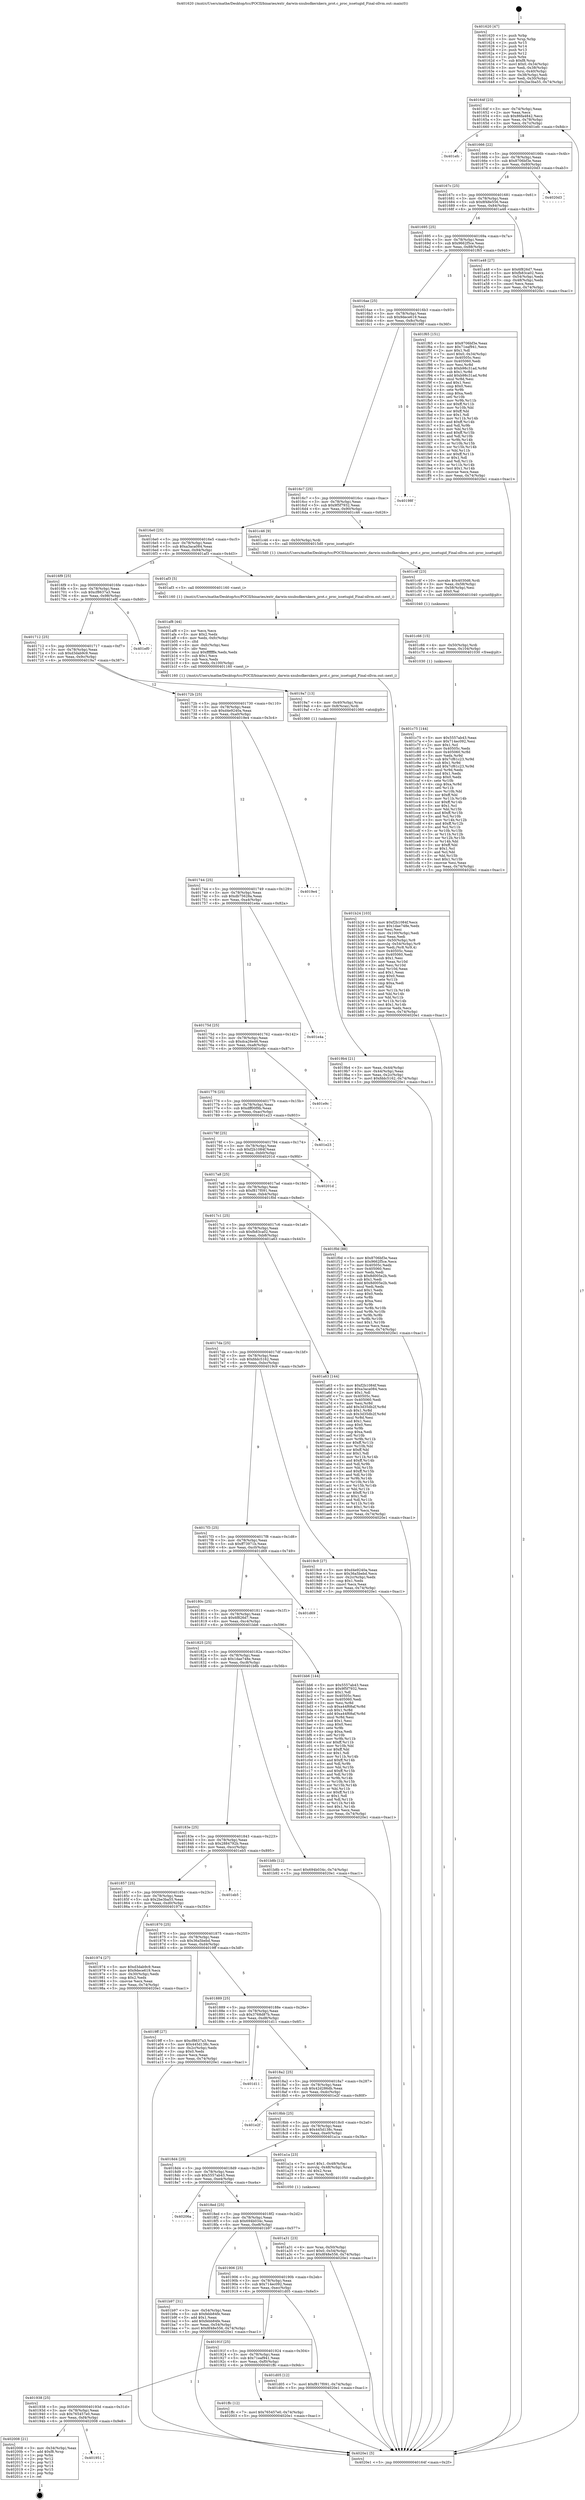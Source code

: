 digraph "0x401620" {
  label = "0x401620 (/mnt/c/Users/mathe/Desktop/tcc/POCII/binaries/extr_darwin-xnubsdkernkern_prot.c_proc_issetugid_Final-ollvm.out::main(0))"
  labelloc = "t"
  node[shape=record]

  Entry [label="",width=0.3,height=0.3,shape=circle,fillcolor=black,style=filled]
  "0x40164f" [label="{
     0x40164f [23]\l
     | [instrs]\l
     &nbsp;&nbsp;0x40164f \<+3\>: mov -0x74(%rbp),%eax\l
     &nbsp;&nbsp;0x401652 \<+2\>: mov %eax,%ecx\l
     &nbsp;&nbsp;0x401654 \<+6\>: sub $0x86fa4842,%ecx\l
     &nbsp;&nbsp;0x40165a \<+3\>: mov %eax,-0x78(%rbp)\l
     &nbsp;&nbsp;0x40165d \<+3\>: mov %ecx,-0x7c(%rbp)\l
     &nbsp;&nbsp;0x401660 \<+6\>: je 0000000000401efc \<main+0x8dc\>\l
  }"]
  "0x401efc" [label="{
     0x401efc\l
  }", style=dashed]
  "0x401666" [label="{
     0x401666 [22]\l
     | [instrs]\l
     &nbsp;&nbsp;0x401666 \<+5\>: jmp 000000000040166b \<main+0x4b\>\l
     &nbsp;&nbsp;0x40166b \<+3\>: mov -0x78(%rbp),%eax\l
     &nbsp;&nbsp;0x40166e \<+5\>: sub $0x8706bf3e,%eax\l
     &nbsp;&nbsp;0x401673 \<+3\>: mov %eax,-0x80(%rbp)\l
     &nbsp;&nbsp;0x401676 \<+6\>: je 00000000004020d3 \<main+0xab3\>\l
  }"]
  Exit [label="",width=0.3,height=0.3,shape=circle,fillcolor=black,style=filled,peripheries=2]
  "0x4020d3" [label="{
     0x4020d3\l
  }", style=dashed]
  "0x40167c" [label="{
     0x40167c [25]\l
     | [instrs]\l
     &nbsp;&nbsp;0x40167c \<+5\>: jmp 0000000000401681 \<main+0x61\>\l
     &nbsp;&nbsp;0x401681 \<+3\>: mov -0x78(%rbp),%eax\l
     &nbsp;&nbsp;0x401684 \<+5\>: sub $0x8f48e556,%eax\l
     &nbsp;&nbsp;0x401689 \<+6\>: mov %eax,-0x84(%rbp)\l
     &nbsp;&nbsp;0x40168f \<+6\>: je 0000000000401a48 \<main+0x428\>\l
  }"]
  "0x401951" [label="{
     0x401951\l
  }", style=dashed]
  "0x401a48" [label="{
     0x401a48 [27]\l
     | [instrs]\l
     &nbsp;&nbsp;0x401a48 \<+5\>: mov $0x6f826d7,%eax\l
     &nbsp;&nbsp;0x401a4d \<+5\>: mov $0xfb83ca02,%ecx\l
     &nbsp;&nbsp;0x401a52 \<+3\>: mov -0x54(%rbp),%edx\l
     &nbsp;&nbsp;0x401a55 \<+3\>: cmp -0x48(%rbp),%edx\l
     &nbsp;&nbsp;0x401a58 \<+3\>: cmovl %ecx,%eax\l
     &nbsp;&nbsp;0x401a5b \<+3\>: mov %eax,-0x74(%rbp)\l
     &nbsp;&nbsp;0x401a5e \<+5\>: jmp 00000000004020e1 \<main+0xac1\>\l
  }"]
  "0x401695" [label="{
     0x401695 [25]\l
     | [instrs]\l
     &nbsp;&nbsp;0x401695 \<+5\>: jmp 000000000040169a \<main+0x7a\>\l
     &nbsp;&nbsp;0x40169a \<+3\>: mov -0x78(%rbp),%eax\l
     &nbsp;&nbsp;0x40169d \<+5\>: sub $0x9662f5ce,%eax\l
     &nbsp;&nbsp;0x4016a2 \<+6\>: mov %eax,-0x88(%rbp)\l
     &nbsp;&nbsp;0x4016a8 \<+6\>: je 0000000000401f65 \<main+0x945\>\l
  }"]
  "0x402008" [label="{
     0x402008 [21]\l
     | [instrs]\l
     &nbsp;&nbsp;0x402008 \<+3\>: mov -0x34(%rbp),%eax\l
     &nbsp;&nbsp;0x40200b \<+7\>: add $0xf8,%rsp\l
     &nbsp;&nbsp;0x402012 \<+1\>: pop %rbx\l
     &nbsp;&nbsp;0x402013 \<+2\>: pop %r12\l
     &nbsp;&nbsp;0x402015 \<+2\>: pop %r13\l
     &nbsp;&nbsp;0x402017 \<+2\>: pop %r14\l
     &nbsp;&nbsp;0x402019 \<+2\>: pop %r15\l
     &nbsp;&nbsp;0x40201b \<+1\>: pop %rbp\l
     &nbsp;&nbsp;0x40201c \<+1\>: ret\l
  }"]
  "0x401f65" [label="{
     0x401f65 [151]\l
     | [instrs]\l
     &nbsp;&nbsp;0x401f65 \<+5\>: mov $0x8706bf3e,%eax\l
     &nbsp;&nbsp;0x401f6a \<+5\>: mov $0x71eaf941,%ecx\l
     &nbsp;&nbsp;0x401f6f \<+2\>: mov $0x1,%dl\l
     &nbsp;&nbsp;0x401f71 \<+7\>: movl $0x0,-0x34(%rbp)\l
     &nbsp;&nbsp;0x401f78 \<+7\>: mov 0x40505c,%esi\l
     &nbsp;&nbsp;0x401f7f \<+7\>: mov 0x405060,%edi\l
     &nbsp;&nbsp;0x401f86 \<+3\>: mov %esi,%r8d\l
     &nbsp;&nbsp;0x401f89 \<+7\>: sub $0xb98c31ad,%r8d\l
     &nbsp;&nbsp;0x401f90 \<+4\>: sub $0x1,%r8d\l
     &nbsp;&nbsp;0x401f94 \<+7\>: add $0xb98c31ad,%r8d\l
     &nbsp;&nbsp;0x401f9b \<+4\>: imul %r8d,%esi\l
     &nbsp;&nbsp;0x401f9f \<+3\>: and $0x1,%esi\l
     &nbsp;&nbsp;0x401fa2 \<+3\>: cmp $0x0,%esi\l
     &nbsp;&nbsp;0x401fa5 \<+4\>: sete %r9b\l
     &nbsp;&nbsp;0x401fa9 \<+3\>: cmp $0xa,%edi\l
     &nbsp;&nbsp;0x401fac \<+4\>: setl %r10b\l
     &nbsp;&nbsp;0x401fb0 \<+3\>: mov %r9b,%r11b\l
     &nbsp;&nbsp;0x401fb3 \<+4\>: xor $0xff,%r11b\l
     &nbsp;&nbsp;0x401fb7 \<+3\>: mov %r10b,%bl\l
     &nbsp;&nbsp;0x401fba \<+3\>: xor $0xff,%bl\l
     &nbsp;&nbsp;0x401fbd \<+3\>: xor $0x1,%dl\l
     &nbsp;&nbsp;0x401fc0 \<+3\>: mov %r11b,%r14b\l
     &nbsp;&nbsp;0x401fc3 \<+4\>: and $0xff,%r14b\l
     &nbsp;&nbsp;0x401fc7 \<+3\>: and %dl,%r9b\l
     &nbsp;&nbsp;0x401fca \<+3\>: mov %bl,%r15b\l
     &nbsp;&nbsp;0x401fcd \<+4\>: and $0xff,%r15b\l
     &nbsp;&nbsp;0x401fd1 \<+3\>: and %dl,%r10b\l
     &nbsp;&nbsp;0x401fd4 \<+3\>: or %r9b,%r14b\l
     &nbsp;&nbsp;0x401fd7 \<+3\>: or %r10b,%r15b\l
     &nbsp;&nbsp;0x401fda \<+3\>: xor %r15b,%r14b\l
     &nbsp;&nbsp;0x401fdd \<+3\>: or %bl,%r11b\l
     &nbsp;&nbsp;0x401fe0 \<+4\>: xor $0xff,%r11b\l
     &nbsp;&nbsp;0x401fe4 \<+3\>: or $0x1,%dl\l
     &nbsp;&nbsp;0x401fe7 \<+3\>: and %dl,%r11b\l
     &nbsp;&nbsp;0x401fea \<+3\>: or %r11b,%r14b\l
     &nbsp;&nbsp;0x401fed \<+4\>: test $0x1,%r14b\l
     &nbsp;&nbsp;0x401ff1 \<+3\>: cmovne %ecx,%eax\l
     &nbsp;&nbsp;0x401ff4 \<+3\>: mov %eax,-0x74(%rbp)\l
     &nbsp;&nbsp;0x401ff7 \<+5\>: jmp 00000000004020e1 \<main+0xac1\>\l
  }"]
  "0x4016ae" [label="{
     0x4016ae [25]\l
     | [instrs]\l
     &nbsp;&nbsp;0x4016ae \<+5\>: jmp 00000000004016b3 \<main+0x93\>\l
     &nbsp;&nbsp;0x4016b3 \<+3\>: mov -0x78(%rbp),%eax\l
     &nbsp;&nbsp;0x4016b6 \<+5\>: sub $0x9dece619,%eax\l
     &nbsp;&nbsp;0x4016bb \<+6\>: mov %eax,-0x8c(%rbp)\l
     &nbsp;&nbsp;0x4016c1 \<+6\>: je 000000000040198f \<main+0x36f\>\l
  }"]
  "0x401938" [label="{
     0x401938 [25]\l
     | [instrs]\l
     &nbsp;&nbsp;0x401938 \<+5\>: jmp 000000000040193d \<main+0x31d\>\l
     &nbsp;&nbsp;0x40193d \<+3\>: mov -0x78(%rbp),%eax\l
     &nbsp;&nbsp;0x401940 \<+5\>: sub $0x765457e0,%eax\l
     &nbsp;&nbsp;0x401945 \<+6\>: mov %eax,-0xf4(%rbp)\l
     &nbsp;&nbsp;0x40194b \<+6\>: je 0000000000402008 \<main+0x9e8\>\l
  }"]
  "0x40198f" [label="{
     0x40198f\l
  }", style=dashed]
  "0x4016c7" [label="{
     0x4016c7 [25]\l
     | [instrs]\l
     &nbsp;&nbsp;0x4016c7 \<+5\>: jmp 00000000004016cc \<main+0xac\>\l
     &nbsp;&nbsp;0x4016cc \<+3\>: mov -0x78(%rbp),%eax\l
     &nbsp;&nbsp;0x4016cf \<+5\>: sub $0x9f5f7932,%eax\l
     &nbsp;&nbsp;0x4016d4 \<+6\>: mov %eax,-0x90(%rbp)\l
     &nbsp;&nbsp;0x4016da \<+6\>: je 0000000000401c46 \<main+0x626\>\l
  }"]
  "0x401ffc" [label="{
     0x401ffc [12]\l
     | [instrs]\l
     &nbsp;&nbsp;0x401ffc \<+7\>: movl $0x765457e0,-0x74(%rbp)\l
     &nbsp;&nbsp;0x402003 \<+5\>: jmp 00000000004020e1 \<main+0xac1\>\l
  }"]
  "0x401c46" [label="{
     0x401c46 [9]\l
     | [instrs]\l
     &nbsp;&nbsp;0x401c46 \<+4\>: mov -0x50(%rbp),%rdi\l
     &nbsp;&nbsp;0x401c4a \<+5\>: call 00000000004015d0 \<proc_issetugid\>\l
     | [calls]\l
     &nbsp;&nbsp;0x4015d0 \{1\} (/mnt/c/Users/mathe/Desktop/tcc/POCII/binaries/extr_darwin-xnubsdkernkern_prot.c_proc_issetugid_Final-ollvm.out::proc_issetugid)\l
  }"]
  "0x4016e0" [label="{
     0x4016e0 [25]\l
     | [instrs]\l
     &nbsp;&nbsp;0x4016e0 \<+5\>: jmp 00000000004016e5 \<main+0xc5\>\l
     &nbsp;&nbsp;0x4016e5 \<+3\>: mov -0x78(%rbp),%eax\l
     &nbsp;&nbsp;0x4016e8 \<+5\>: sub $0xa3aca084,%eax\l
     &nbsp;&nbsp;0x4016ed \<+6\>: mov %eax,-0x94(%rbp)\l
     &nbsp;&nbsp;0x4016f3 \<+6\>: je 0000000000401af3 \<main+0x4d3\>\l
  }"]
  "0x40191f" [label="{
     0x40191f [25]\l
     | [instrs]\l
     &nbsp;&nbsp;0x40191f \<+5\>: jmp 0000000000401924 \<main+0x304\>\l
     &nbsp;&nbsp;0x401924 \<+3\>: mov -0x78(%rbp),%eax\l
     &nbsp;&nbsp;0x401927 \<+5\>: sub $0x71eaf941,%eax\l
     &nbsp;&nbsp;0x40192c \<+6\>: mov %eax,-0xf0(%rbp)\l
     &nbsp;&nbsp;0x401932 \<+6\>: je 0000000000401ffc \<main+0x9dc\>\l
  }"]
  "0x401af3" [label="{
     0x401af3 [5]\l
     | [instrs]\l
     &nbsp;&nbsp;0x401af3 \<+5\>: call 0000000000401160 \<next_i\>\l
     | [calls]\l
     &nbsp;&nbsp;0x401160 \{1\} (/mnt/c/Users/mathe/Desktop/tcc/POCII/binaries/extr_darwin-xnubsdkernkern_prot.c_proc_issetugid_Final-ollvm.out::next_i)\l
  }"]
  "0x4016f9" [label="{
     0x4016f9 [25]\l
     | [instrs]\l
     &nbsp;&nbsp;0x4016f9 \<+5\>: jmp 00000000004016fe \<main+0xde\>\l
     &nbsp;&nbsp;0x4016fe \<+3\>: mov -0x78(%rbp),%eax\l
     &nbsp;&nbsp;0x401701 \<+5\>: sub $0xcf8637a3,%eax\l
     &nbsp;&nbsp;0x401706 \<+6\>: mov %eax,-0x98(%rbp)\l
     &nbsp;&nbsp;0x40170c \<+6\>: je 0000000000401ef0 \<main+0x8d0\>\l
  }"]
  "0x401d05" [label="{
     0x401d05 [12]\l
     | [instrs]\l
     &nbsp;&nbsp;0x401d05 \<+7\>: movl $0xf817f091,-0x74(%rbp)\l
     &nbsp;&nbsp;0x401d0c \<+5\>: jmp 00000000004020e1 \<main+0xac1\>\l
  }"]
  "0x401ef0" [label="{
     0x401ef0\l
  }", style=dashed]
  "0x401712" [label="{
     0x401712 [25]\l
     | [instrs]\l
     &nbsp;&nbsp;0x401712 \<+5\>: jmp 0000000000401717 \<main+0xf7\>\l
     &nbsp;&nbsp;0x401717 \<+3\>: mov -0x78(%rbp),%eax\l
     &nbsp;&nbsp;0x40171a \<+5\>: sub $0xd3dab9c9,%eax\l
     &nbsp;&nbsp;0x40171f \<+6\>: mov %eax,-0x9c(%rbp)\l
     &nbsp;&nbsp;0x401725 \<+6\>: je 00000000004019a7 \<main+0x387\>\l
  }"]
  "0x401c75" [label="{
     0x401c75 [144]\l
     | [instrs]\l
     &nbsp;&nbsp;0x401c75 \<+5\>: mov $0x5557ab43,%eax\l
     &nbsp;&nbsp;0x401c7a \<+5\>: mov $0x714ec092,%esi\l
     &nbsp;&nbsp;0x401c7f \<+2\>: mov $0x1,%cl\l
     &nbsp;&nbsp;0x401c81 \<+7\>: mov 0x40505c,%edx\l
     &nbsp;&nbsp;0x401c88 \<+8\>: mov 0x405060,%r8d\l
     &nbsp;&nbsp;0x401c90 \<+3\>: mov %edx,%r9d\l
     &nbsp;&nbsp;0x401c93 \<+7\>: sub $0x7cf61c23,%r9d\l
     &nbsp;&nbsp;0x401c9a \<+4\>: sub $0x1,%r9d\l
     &nbsp;&nbsp;0x401c9e \<+7\>: add $0x7cf61c23,%r9d\l
     &nbsp;&nbsp;0x401ca5 \<+4\>: imul %r9d,%edx\l
     &nbsp;&nbsp;0x401ca9 \<+3\>: and $0x1,%edx\l
     &nbsp;&nbsp;0x401cac \<+3\>: cmp $0x0,%edx\l
     &nbsp;&nbsp;0x401caf \<+4\>: sete %r10b\l
     &nbsp;&nbsp;0x401cb3 \<+4\>: cmp $0xa,%r8d\l
     &nbsp;&nbsp;0x401cb7 \<+4\>: setl %r11b\l
     &nbsp;&nbsp;0x401cbb \<+3\>: mov %r10b,%bl\l
     &nbsp;&nbsp;0x401cbe \<+3\>: xor $0xff,%bl\l
     &nbsp;&nbsp;0x401cc1 \<+3\>: mov %r11b,%r14b\l
     &nbsp;&nbsp;0x401cc4 \<+4\>: xor $0xff,%r14b\l
     &nbsp;&nbsp;0x401cc8 \<+3\>: xor $0x1,%cl\l
     &nbsp;&nbsp;0x401ccb \<+3\>: mov %bl,%r15b\l
     &nbsp;&nbsp;0x401cce \<+4\>: and $0xff,%r15b\l
     &nbsp;&nbsp;0x401cd2 \<+3\>: and %cl,%r10b\l
     &nbsp;&nbsp;0x401cd5 \<+3\>: mov %r14b,%r12b\l
     &nbsp;&nbsp;0x401cd8 \<+4\>: and $0xff,%r12b\l
     &nbsp;&nbsp;0x401cdc \<+3\>: and %cl,%r11b\l
     &nbsp;&nbsp;0x401cdf \<+3\>: or %r10b,%r15b\l
     &nbsp;&nbsp;0x401ce2 \<+3\>: or %r11b,%r12b\l
     &nbsp;&nbsp;0x401ce5 \<+3\>: xor %r12b,%r15b\l
     &nbsp;&nbsp;0x401ce8 \<+3\>: or %r14b,%bl\l
     &nbsp;&nbsp;0x401ceb \<+3\>: xor $0xff,%bl\l
     &nbsp;&nbsp;0x401cee \<+3\>: or $0x1,%cl\l
     &nbsp;&nbsp;0x401cf1 \<+2\>: and %cl,%bl\l
     &nbsp;&nbsp;0x401cf3 \<+3\>: or %bl,%r15b\l
     &nbsp;&nbsp;0x401cf6 \<+4\>: test $0x1,%r15b\l
     &nbsp;&nbsp;0x401cfa \<+3\>: cmovne %esi,%eax\l
     &nbsp;&nbsp;0x401cfd \<+3\>: mov %eax,-0x74(%rbp)\l
     &nbsp;&nbsp;0x401d00 \<+5\>: jmp 00000000004020e1 \<main+0xac1\>\l
  }"]
  "0x4019a7" [label="{
     0x4019a7 [13]\l
     | [instrs]\l
     &nbsp;&nbsp;0x4019a7 \<+4\>: mov -0x40(%rbp),%rax\l
     &nbsp;&nbsp;0x4019ab \<+4\>: mov 0x8(%rax),%rdi\l
     &nbsp;&nbsp;0x4019af \<+5\>: call 0000000000401060 \<atoi@plt\>\l
     | [calls]\l
     &nbsp;&nbsp;0x401060 \{1\} (unknown)\l
  }"]
  "0x40172b" [label="{
     0x40172b [25]\l
     | [instrs]\l
     &nbsp;&nbsp;0x40172b \<+5\>: jmp 0000000000401730 \<main+0x110\>\l
     &nbsp;&nbsp;0x401730 \<+3\>: mov -0x78(%rbp),%eax\l
     &nbsp;&nbsp;0x401733 \<+5\>: sub $0xd4e9240a,%eax\l
     &nbsp;&nbsp;0x401738 \<+6\>: mov %eax,-0xa0(%rbp)\l
     &nbsp;&nbsp;0x40173e \<+6\>: je 00000000004019e4 \<main+0x3c4\>\l
  }"]
  "0x401c66" [label="{
     0x401c66 [15]\l
     | [instrs]\l
     &nbsp;&nbsp;0x401c66 \<+4\>: mov -0x50(%rbp),%rdi\l
     &nbsp;&nbsp;0x401c6a \<+6\>: mov %eax,-0x104(%rbp)\l
     &nbsp;&nbsp;0x401c70 \<+5\>: call 0000000000401030 \<free@plt\>\l
     | [calls]\l
     &nbsp;&nbsp;0x401030 \{1\} (unknown)\l
  }"]
  "0x4019e4" [label="{
     0x4019e4\l
  }", style=dashed]
  "0x401744" [label="{
     0x401744 [25]\l
     | [instrs]\l
     &nbsp;&nbsp;0x401744 \<+5\>: jmp 0000000000401749 \<main+0x129\>\l
     &nbsp;&nbsp;0x401749 \<+3\>: mov -0x78(%rbp),%eax\l
     &nbsp;&nbsp;0x40174c \<+5\>: sub $0xdb75628a,%eax\l
     &nbsp;&nbsp;0x401751 \<+6\>: mov %eax,-0xa4(%rbp)\l
     &nbsp;&nbsp;0x401757 \<+6\>: je 0000000000401e4a \<main+0x82a\>\l
  }"]
  "0x401c4f" [label="{
     0x401c4f [23]\l
     | [instrs]\l
     &nbsp;&nbsp;0x401c4f \<+10\>: movabs $0x4030d6,%rdi\l
     &nbsp;&nbsp;0x401c59 \<+3\>: mov %eax,-0x58(%rbp)\l
     &nbsp;&nbsp;0x401c5c \<+3\>: mov -0x58(%rbp),%esi\l
     &nbsp;&nbsp;0x401c5f \<+2\>: mov $0x0,%al\l
     &nbsp;&nbsp;0x401c61 \<+5\>: call 0000000000401040 \<printf@plt\>\l
     | [calls]\l
     &nbsp;&nbsp;0x401040 \{1\} (unknown)\l
  }"]
  "0x401e4a" [label="{
     0x401e4a\l
  }", style=dashed]
  "0x40175d" [label="{
     0x40175d [25]\l
     | [instrs]\l
     &nbsp;&nbsp;0x40175d \<+5\>: jmp 0000000000401762 \<main+0x142\>\l
     &nbsp;&nbsp;0x401762 \<+3\>: mov -0x78(%rbp),%eax\l
     &nbsp;&nbsp;0x401765 \<+5\>: sub $0xdca26e46,%eax\l
     &nbsp;&nbsp;0x40176a \<+6\>: mov %eax,-0xa8(%rbp)\l
     &nbsp;&nbsp;0x401770 \<+6\>: je 0000000000401e9c \<main+0x87c\>\l
  }"]
  "0x401906" [label="{
     0x401906 [25]\l
     | [instrs]\l
     &nbsp;&nbsp;0x401906 \<+5\>: jmp 000000000040190b \<main+0x2eb\>\l
     &nbsp;&nbsp;0x40190b \<+3\>: mov -0x78(%rbp),%eax\l
     &nbsp;&nbsp;0x40190e \<+5\>: sub $0x714ec092,%eax\l
     &nbsp;&nbsp;0x401913 \<+6\>: mov %eax,-0xec(%rbp)\l
     &nbsp;&nbsp;0x401919 \<+6\>: je 0000000000401d05 \<main+0x6e5\>\l
  }"]
  "0x401e9c" [label="{
     0x401e9c\l
  }", style=dashed]
  "0x401776" [label="{
     0x401776 [25]\l
     | [instrs]\l
     &nbsp;&nbsp;0x401776 \<+5\>: jmp 000000000040177b \<main+0x15b\>\l
     &nbsp;&nbsp;0x40177b \<+3\>: mov -0x78(%rbp),%eax\l
     &nbsp;&nbsp;0x40177e \<+5\>: sub $0xdff00f9b,%eax\l
     &nbsp;&nbsp;0x401783 \<+6\>: mov %eax,-0xac(%rbp)\l
     &nbsp;&nbsp;0x401789 \<+6\>: je 0000000000401e23 \<main+0x803\>\l
  }"]
  "0x401b97" [label="{
     0x401b97 [31]\l
     | [instrs]\l
     &nbsp;&nbsp;0x401b97 \<+3\>: mov -0x54(%rbp),%eax\l
     &nbsp;&nbsp;0x401b9a \<+5\>: sub $0xfebb84fe,%eax\l
     &nbsp;&nbsp;0x401b9f \<+3\>: add $0x1,%eax\l
     &nbsp;&nbsp;0x401ba2 \<+5\>: add $0xfebb84fe,%eax\l
     &nbsp;&nbsp;0x401ba7 \<+3\>: mov %eax,-0x54(%rbp)\l
     &nbsp;&nbsp;0x401baa \<+7\>: movl $0x8f48e556,-0x74(%rbp)\l
     &nbsp;&nbsp;0x401bb1 \<+5\>: jmp 00000000004020e1 \<main+0xac1\>\l
  }"]
  "0x401e23" [label="{
     0x401e23\l
  }", style=dashed]
  "0x40178f" [label="{
     0x40178f [25]\l
     | [instrs]\l
     &nbsp;&nbsp;0x40178f \<+5\>: jmp 0000000000401794 \<main+0x174\>\l
     &nbsp;&nbsp;0x401794 \<+3\>: mov -0x78(%rbp),%eax\l
     &nbsp;&nbsp;0x401797 \<+5\>: sub $0xf2b1084f,%eax\l
     &nbsp;&nbsp;0x40179c \<+6\>: mov %eax,-0xb0(%rbp)\l
     &nbsp;&nbsp;0x4017a2 \<+6\>: je 000000000040201d \<main+0x9fd\>\l
  }"]
  "0x4018ed" [label="{
     0x4018ed [25]\l
     | [instrs]\l
     &nbsp;&nbsp;0x4018ed \<+5\>: jmp 00000000004018f2 \<main+0x2d2\>\l
     &nbsp;&nbsp;0x4018f2 \<+3\>: mov -0x78(%rbp),%eax\l
     &nbsp;&nbsp;0x4018f5 \<+5\>: sub $0x694b034c,%eax\l
     &nbsp;&nbsp;0x4018fa \<+6\>: mov %eax,-0xe8(%rbp)\l
     &nbsp;&nbsp;0x401900 \<+6\>: je 0000000000401b97 \<main+0x577\>\l
  }"]
  "0x40201d" [label="{
     0x40201d\l
  }", style=dashed]
  "0x4017a8" [label="{
     0x4017a8 [25]\l
     | [instrs]\l
     &nbsp;&nbsp;0x4017a8 \<+5\>: jmp 00000000004017ad \<main+0x18d\>\l
     &nbsp;&nbsp;0x4017ad \<+3\>: mov -0x78(%rbp),%eax\l
     &nbsp;&nbsp;0x4017b0 \<+5\>: sub $0xf817f091,%eax\l
     &nbsp;&nbsp;0x4017b5 \<+6\>: mov %eax,-0xb4(%rbp)\l
     &nbsp;&nbsp;0x4017bb \<+6\>: je 0000000000401f0d \<main+0x8ed\>\l
  }"]
  "0x40206a" [label="{
     0x40206a\l
  }", style=dashed]
  "0x401f0d" [label="{
     0x401f0d [88]\l
     | [instrs]\l
     &nbsp;&nbsp;0x401f0d \<+5\>: mov $0x8706bf3e,%eax\l
     &nbsp;&nbsp;0x401f12 \<+5\>: mov $0x9662f5ce,%ecx\l
     &nbsp;&nbsp;0x401f17 \<+7\>: mov 0x40505c,%edx\l
     &nbsp;&nbsp;0x401f1e \<+7\>: mov 0x405060,%esi\l
     &nbsp;&nbsp;0x401f25 \<+2\>: mov %edx,%edi\l
     &nbsp;&nbsp;0x401f27 \<+6\>: sub $0x8d005e2b,%edi\l
     &nbsp;&nbsp;0x401f2d \<+3\>: sub $0x1,%edi\l
     &nbsp;&nbsp;0x401f30 \<+6\>: add $0x8d005e2b,%edi\l
     &nbsp;&nbsp;0x401f36 \<+3\>: imul %edi,%edx\l
     &nbsp;&nbsp;0x401f39 \<+3\>: and $0x1,%edx\l
     &nbsp;&nbsp;0x401f3c \<+3\>: cmp $0x0,%edx\l
     &nbsp;&nbsp;0x401f3f \<+4\>: sete %r8b\l
     &nbsp;&nbsp;0x401f43 \<+3\>: cmp $0xa,%esi\l
     &nbsp;&nbsp;0x401f46 \<+4\>: setl %r9b\l
     &nbsp;&nbsp;0x401f4a \<+3\>: mov %r8b,%r10b\l
     &nbsp;&nbsp;0x401f4d \<+3\>: and %r9b,%r10b\l
     &nbsp;&nbsp;0x401f50 \<+3\>: xor %r9b,%r8b\l
     &nbsp;&nbsp;0x401f53 \<+3\>: or %r8b,%r10b\l
     &nbsp;&nbsp;0x401f56 \<+4\>: test $0x1,%r10b\l
     &nbsp;&nbsp;0x401f5a \<+3\>: cmovne %ecx,%eax\l
     &nbsp;&nbsp;0x401f5d \<+3\>: mov %eax,-0x74(%rbp)\l
     &nbsp;&nbsp;0x401f60 \<+5\>: jmp 00000000004020e1 \<main+0xac1\>\l
  }"]
  "0x4017c1" [label="{
     0x4017c1 [25]\l
     | [instrs]\l
     &nbsp;&nbsp;0x4017c1 \<+5\>: jmp 00000000004017c6 \<main+0x1a6\>\l
     &nbsp;&nbsp;0x4017c6 \<+3\>: mov -0x78(%rbp),%eax\l
     &nbsp;&nbsp;0x4017c9 \<+5\>: sub $0xfb83ca02,%eax\l
     &nbsp;&nbsp;0x4017ce \<+6\>: mov %eax,-0xb8(%rbp)\l
     &nbsp;&nbsp;0x4017d4 \<+6\>: je 0000000000401a63 \<main+0x443\>\l
  }"]
  "0x401b24" [label="{
     0x401b24 [103]\l
     | [instrs]\l
     &nbsp;&nbsp;0x401b24 \<+5\>: mov $0xf2b1084f,%ecx\l
     &nbsp;&nbsp;0x401b29 \<+5\>: mov $0x1dae748e,%edx\l
     &nbsp;&nbsp;0x401b2e \<+2\>: xor %esi,%esi\l
     &nbsp;&nbsp;0x401b30 \<+6\>: mov -0x100(%rbp),%edi\l
     &nbsp;&nbsp;0x401b36 \<+3\>: imul %eax,%edi\l
     &nbsp;&nbsp;0x401b39 \<+4\>: mov -0x50(%rbp),%r8\l
     &nbsp;&nbsp;0x401b3d \<+4\>: movslq -0x54(%rbp),%r9\l
     &nbsp;&nbsp;0x401b41 \<+4\>: mov %edi,(%r8,%r9,4)\l
     &nbsp;&nbsp;0x401b45 \<+7\>: mov 0x40505c,%eax\l
     &nbsp;&nbsp;0x401b4c \<+7\>: mov 0x405060,%edi\l
     &nbsp;&nbsp;0x401b53 \<+3\>: sub $0x1,%esi\l
     &nbsp;&nbsp;0x401b56 \<+3\>: mov %eax,%r10d\l
     &nbsp;&nbsp;0x401b59 \<+3\>: add %esi,%r10d\l
     &nbsp;&nbsp;0x401b5c \<+4\>: imul %r10d,%eax\l
     &nbsp;&nbsp;0x401b60 \<+3\>: and $0x1,%eax\l
     &nbsp;&nbsp;0x401b63 \<+3\>: cmp $0x0,%eax\l
     &nbsp;&nbsp;0x401b66 \<+4\>: sete %r11b\l
     &nbsp;&nbsp;0x401b6a \<+3\>: cmp $0xa,%edi\l
     &nbsp;&nbsp;0x401b6d \<+3\>: setl %bl\l
     &nbsp;&nbsp;0x401b70 \<+3\>: mov %r11b,%r14b\l
     &nbsp;&nbsp;0x401b73 \<+3\>: and %bl,%r14b\l
     &nbsp;&nbsp;0x401b76 \<+3\>: xor %bl,%r11b\l
     &nbsp;&nbsp;0x401b79 \<+3\>: or %r11b,%r14b\l
     &nbsp;&nbsp;0x401b7c \<+4\>: test $0x1,%r14b\l
     &nbsp;&nbsp;0x401b80 \<+3\>: cmovne %edx,%ecx\l
     &nbsp;&nbsp;0x401b83 \<+3\>: mov %ecx,-0x74(%rbp)\l
     &nbsp;&nbsp;0x401b86 \<+5\>: jmp 00000000004020e1 \<main+0xac1\>\l
  }"]
  "0x401a63" [label="{
     0x401a63 [144]\l
     | [instrs]\l
     &nbsp;&nbsp;0x401a63 \<+5\>: mov $0xf2b1084f,%eax\l
     &nbsp;&nbsp;0x401a68 \<+5\>: mov $0xa3aca084,%ecx\l
     &nbsp;&nbsp;0x401a6d \<+2\>: mov $0x1,%dl\l
     &nbsp;&nbsp;0x401a6f \<+7\>: mov 0x40505c,%esi\l
     &nbsp;&nbsp;0x401a76 \<+7\>: mov 0x405060,%edi\l
     &nbsp;&nbsp;0x401a7d \<+3\>: mov %esi,%r8d\l
     &nbsp;&nbsp;0x401a80 \<+7\>: add $0x3d35db2f,%r8d\l
     &nbsp;&nbsp;0x401a87 \<+4\>: sub $0x1,%r8d\l
     &nbsp;&nbsp;0x401a8b \<+7\>: sub $0x3d35db2f,%r8d\l
     &nbsp;&nbsp;0x401a92 \<+4\>: imul %r8d,%esi\l
     &nbsp;&nbsp;0x401a96 \<+3\>: and $0x1,%esi\l
     &nbsp;&nbsp;0x401a99 \<+3\>: cmp $0x0,%esi\l
     &nbsp;&nbsp;0x401a9c \<+4\>: sete %r9b\l
     &nbsp;&nbsp;0x401aa0 \<+3\>: cmp $0xa,%edi\l
     &nbsp;&nbsp;0x401aa3 \<+4\>: setl %r10b\l
     &nbsp;&nbsp;0x401aa7 \<+3\>: mov %r9b,%r11b\l
     &nbsp;&nbsp;0x401aaa \<+4\>: xor $0xff,%r11b\l
     &nbsp;&nbsp;0x401aae \<+3\>: mov %r10b,%bl\l
     &nbsp;&nbsp;0x401ab1 \<+3\>: xor $0xff,%bl\l
     &nbsp;&nbsp;0x401ab4 \<+3\>: xor $0x1,%dl\l
     &nbsp;&nbsp;0x401ab7 \<+3\>: mov %r11b,%r14b\l
     &nbsp;&nbsp;0x401aba \<+4\>: and $0xff,%r14b\l
     &nbsp;&nbsp;0x401abe \<+3\>: and %dl,%r9b\l
     &nbsp;&nbsp;0x401ac1 \<+3\>: mov %bl,%r15b\l
     &nbsp;&nbsp;0x401ac4 \<+4\>: and $0xff,%r15b\l
     &nbsp;&nbsp;0x401ac8 \<+3\>: and %dl,%r10b\l
     &nbsp;&nbsp;0x401acb \<+3\>: or %r9b,%r14b\l
     &nbsp;&nbsp;0x401ace \<+3\>: or %r10b,%r15b\l
     &nbsp;&nbsp;0x401ad1 \<+3\>: xor %r15b,%r14b\l
     &nbsp;&nbsp;0x401ad4 \<+3\>: or %bl,%r11b\l
     &nbsp;&nbsp;0x401ad7 \<+4\>: xor $0xff,%r11b\l
     &nbsp;&nbsp;0x401adb \<+3\>: or $0x1,%dl\l
     &nbsp;&nbsp;0x401ade \<+3\>: and %dl,%r11b\l
     &nbsp;&nbsp;0x401ae1 \<+3\>: or %r11b,%r14b\l
     &nbsp;&nbsp;0x401ae4 \<+4\>: test $0x1,%r14b\l
     &nbsp;&nbsp;0x401ae8 \<+3\>: cmovne %ecx,%eax\l
     &nbsp;&nbsp;0x401aeb \<+3\>: mov %eax,-0x74(%rbp)\l
     &nbsp;&nbsp;0x401aee \<+5\>: jmp 00000000004020e1 \<main+0xac1\>\l
  }"]
  "0x4017da" [label="{
     0x4017da [25]\l
     | [instrs]\l
     &nbsp;&nbsp;0x4017da \<+5\>: jmp 00000000004017df \<main+0x1bf\>\l
     &nbsp;&nbsp;0x4017df \<+3\>: mov -0x78(%rbp),%eax\l
     &nbsp;&nbsp;0x4017e2 \<+5\>: sub $0xfddc5162,%eax\l
     &nbsp;&nbsp;0x4017e7 \<+6\>: mov %eax,-0xbc(%rbp)\l
     &nbsp;&nbsp;0x4017ed \<+6\>: je 00000000004019c9 \<main+0x3a9\>\l
  }"]
  "0x401af8" [label="{
     0x401af8 [44]\l
     | [instrs]\l
     &nbsp;&nbsp;0x401af8 \<+2\>: xor %ecx,%ecx\l
     &nbsp;&nbsp;0x401afa \<+5\>: mov $0x2,%edx\l
     &nbsp;&nbsp;0x401aff \<+6\>: mov %edx,-0xfc(%rbp)\l
     &nbsp;&nbsp;0x401b05 \<+1\>: cltd\l
     &nbsp;&nbsp;0x401b06 \<+6\>: mov -0xfc(%rbp),%esi\l
     &nbsp;&nbsp;0x401b0c \<+2\>: idiv %esi\l
     &nbsp;&nbsp;0x401b0e \<+6\>: imul $0xfffffffe,%edx,%edx\l
     &nbsp;&nbsp;0x401b14 \<+3\>: sub $0x1,%ecx\l
     &nbsp;&nbsp;0x401b17 \<+2\>: sub %ecx,%edx\l
     &nbsp;&nbsp;0x401b19 \<+6\>: mov %edx,-0x100(%rbp)\l
     &nbsp;&nbsp;0x401b1f \<+5\>: call 0000000000401160 \<next_i\>\l
     | [calls]\l
     &nbsp;&nbsp;0x401160 \{1\} (/mnt/c/Users/mathe/Desktop/tcc/POCII/binaries/extr_darwin-xnubsdkernkern_prot.c_proc_issetugid_Final-ollvm.out::next_i)\l
  }"]
  "0x4019c9" [label="{
     0x4019c9 [27]\l
     | [instrs]\l
     &nbsp;&nbsp;0x4019c9 \<+5\>: mov $0xd4e9240a,%eax\l
     &nbsp;&nbsp;0x4019ce \<+5\>: mov $0x36a5bebd,%ecx\l
     &nbsp;&nbsp;0x4019d3 \<+3\>: mov -0x2c(%rbp),%edx\l
     &nbsp;&nbsp;0x4019d6 \<+3\>: cmp $0x1,%edx\l
     &nbsp;&nbsp;0x4019d9 \<+3\>: cmovl %ecx,%eax\l
     &nbsp;&nbsp;0x4019dc \<+3\>: mov %eax,-0x74(%rbp)\l
     &nbsp;&nbsp;0x4019df \<+5\>: jmp 00000000004020e1 \<main+0xac1\>\l
  }"]
  "0x4017f3" [label="{
     0x4017f3 [25]\l
     | [instrs]\l
     &nbsp;&nbsp;0x4017f3 \<+5\>: jmp 00000000004017f8 \<main+0x1d8\>\l
     &nbsp;&nbsp;0x4017f8 \<+3\>: mov -0x78(%rbp),%eax\l
     &nbsp;&nbsp;0x4017fb \<+5\>: sub $0xff73971b,%eax\l
     &nbsp;&nbsp;0x401800 \<+6\>: mov %eax,-0xc0(%rbp)\l
     &nbsp;&nbsp;0x401806 \<+6\>: je 0000000000401d69 \<main+0x749\>\l
  }"]
  "0x401a31" [label="{
     0x401a31 [23]\l
     | [instrs]\l
     &nbsp;&nbsp;0x401a31 \<+4\>: mov %rax,-0x50(%rbp)\l
     &nbsp;&nbsp;0x401a35 \<+7\>: movl $0x0,-0x54(%rbp)\l
     &nbsp;&nbsp;0x401a3c \<+7\>: movl $0x8f48e556,-0x74(%rbp)\l
     &nbsp;&nbsp;0x401a43 \<+5\>: jmp 00000000004020e1 \<main+0xac1\>\l
  }"]
  "0x401d69" [label="{
     0x401d69\l
  }", style=dashed]
  "0x40180c" [label="{
     0x40180c [25]\l
     | [instrs]\l
     &nbsp;&nbsp;0x40180c \<+5\>: jmp 0000000000401811 \<main+0x1f1\>\l
     &nbsp;&nbsp;0x401811 \<+3\>: mov -0x78(%rbp),%eax\l
     &nbsp;&nbsp;0x401814 \<+5\>: sub $0x6f826d7,%eax\l
     &nbsp;&nbsp;0x401819 \<+6\>: mov %eax,-0xc4(%rbp)\l
     &nbsp;&nbsp;0x40181f \<+6\>: je 0000000000401bb6 \<main+0x596\>\l
  }"]
  "0x4018d4" [label="{
     0x4018d4 [25]\l
     | [instrs]\l
     &nbsp;&nbsp;0x4018d4 \<+5\>: jmp 00000000004018d9 \<main+0x2b9\>\l
     &nbsp;&nbsp;0x4018d9 \<+3\>: mov -0x78(%rbp),%eax\l
     &nbsp;&nbsp;0x4018dc \<+5\>: sub $0x5557ab43,%eax\l
     &nbsp;&nbsp;0x4018e1 \<+6\>: mov %eax,-0xe4(%rbp)\l
     &nbsp;&nbsp;0x4018e7 \<+6\>: je 000000000040206a \<main+0xa4a\>\l
  }"]
  "0x401bb6" [label="{
     0x401bb6 [144]\l
     | [instrs]\l
     &nbsp;&nbsp;0x401bb6 \<+5\>: mov $0x5557ab43,%eax\l
     &nbsp;&nbsp;0x401bbb \<+5\>: mov $0x9f5f7932,%ecx\l
     &nbsp;&nbsp;0x401bc0 \<+2\>: mov $0x1,%dl\l
     &nbsp;&nbsp;0x401bc2 \<+7\>: mov 0x40505c,%esi\l
     &nbsp;&nbsp;0x401bc9 \<+7\>: mov 0x405060,%edi\l
     &nbsp;&nbsp;0x401bd0 \<+3\>: mov %esi,%r8d\l
     &nbsp;&nbsp;0x401bd3 \<+7\>: sub $0xa44f68af,%r8d\l
     &nbsp;&nbsp;0x401bda \<+4\>: sub $0x1,%r8d\l
     &nbsp;&nbsp;0x401bde \<+7\>: add $0xa44f68af,%r8d\l
     &nbsp;&nbsp;0x401be5 \<+4\>: imul %r8d,%esi\l
     &nbsp;&nbsp;0x401be9 \<+3\>: and $0x1,%esi\l
     &nbsp;&nbsp;0x401bec \<+3\>: cmp $0x0,%esi\l
     &nbsp;&nbsp;0x401bef \<+4\>: sete %r9b\l
     &nbsp;&nbsp;0x401bf3 \<+3\>: cmp $0xa,%edi\l
     &nbsp;&nbsp;0x401bf6 \<+4\>: setl %r10b\l
     &nbsp;&nbsp;0x401bfa \<+3\>: mov %r9b,%r11b\l
     &nbsp;&nbsp;0x401bfd \<+4\>: xor $0xff,%r11b\l
     &nbsp;&nbsp;0x401c01 \<+3\>: mov %r10b,%bl\l
     &nbsp;&nbsp;0x401c04 \<+3\>: xor $0xff,%bl\l
     &nbsp;&nbsp;0x401c07 \<+3\>: xor $0x1,%dl\l
     &nbsp;&nbsp;0x401c0a \<+3\>: mov %r11b,%r14b\l
     &nbsp;&nbsp;0x401c0d \<+4\>: and $0xff,%r14b\l
     &nbsp;&nbsp;0x401c11 \<+3\>: and %dl,%r9b\l
     &nbsp;&nbsp;0x401c14 \<+3\>: mov %bl,%r15b\l
     &nbsp;&nbsp;0x401c17 \<+4\>: and $0xff,%r15b\l
     &nbsp;&nbsp;0x401c1b \<+3\>: and %dl,%r10b\l
     &nbsp;&nbsp;0x401c1e \<+3\>: or %r9b,%r14b\l
     &nbsp;&nbsp;0x401c21 \<+3\>: or %r10b,%r15b\l
     &nbsp;&nbsp;0x401c24 \<+3\>: xor %r15b,%r14b\l
     &nbsp;&nbsp;0x401c27 \<+3\>: or %bl,%r11b\l
     &nbsp;&nbsp;0x401c2a \<+4\>: xor $0xff,%r11b\l
     &nbsp;&nbsp;0x401c2e \<+3\>: or $0x1,%dl\l
     &nbsp;&nbsp;0x401c31 \<+3\>: and %dl,%r11b\l
     &nbsp;&nbsp;0x401c34 \<+3\>: or %r11b,%r14b\l
     &nbsp;&nbsp;0x401c37 \<+4\>: test $0x1,%r14b\l
     &nbsp;&nbsp;0x401c3b \<+3\>: cmovne %ecx,%eax\l
     &nbsp;&nbsp;0x401c3e \<+3\>: mov %eax,-0x74(%rbp)\l
     &nbsp;&nbsp;0x401c41 \<+5\>: jmp 00000000004020e1 \<main+0xac1\>\l
  }"]
  "0x401825" [label="{
     0x401825 [25]\l
     | [instrs]\l
     &nbsp;&nbsp;0x401825 \<+5\>: jmp 000000000040182a \<main+0x20a\>\l
     &nbsp;&nbsp;0x40182a \<+3\>: mov -0x78(%rbp),%eax\l
     &nbsp;&nbsp;0x40182d \<+5\>: sub $0x1dae748e,%eax\l
     &nbsp;&nbsp;0x401832 \<+6\>: mov %eax,-0xc8(%rbp)\l
     &nbsp;&nbsp;0x401838 \<+6\>: je 0000000000401b8b \<main+0x56b\>\l
  }"]
  "0x401a1a" [label="{
     0x401a1a [23]\l
     | [instrs]\l
     &nbsp;&nbsp;0x401a1a \<+7\>: movl $0x1,-0x48(%rbp)\l
     &nbsp;&nbsp;0x401a21 \<+4\>: movslq -0x48(%rbp),%rax\l
     &nbsp;&nbsp;0x401a25 \<+4\>: shl $0x2,%rax\l
     &nbsp;&nbsp;0x401a29 \<+3\>: mov %rax,%rdi\l
     &nbsp;&nbsp;0x401a2c \<+5\>: call 0000000000401050 \<malloc@plt\>\l
     | [calls]\l
     &nbsp;&nbsp;0x401050 \{1\} (unknown)\l
  }"]
  "0x401b8b" [label="{
     0x401b8b [12]\l
     | [instrs]\l
     &nbsp;&nbsp;0x401b8b \<+7\>: movl $0x694b034c,-0x74(%rbp)\l
     &nbsp;&nbsp;0x401b92 \<+5\>: jmp 00000000004020e1 \<main+0xac1\>\l
  }"]
  "0x40183e" [label="{
     0x40183e [25]\l
     | [instrs]\l
     &nbsp;&nbsp;0x40183e \<+5\>: jmp 0000000000401843 \<main+0x223\>\l
     &nbsp;&nbsp;0x401843 \<+3\>: mov -0x78(%rbp),%eax\l
     &nbsp;&nbsp;0x401846 \<+5\>: sub $0x2884792b,%eax\l
     &nbsp;&nbsp;0x40184b \<+6\>: mov %eax,-0xcc(%rbp)\l
     &nbsp;&nbsp;0x401851 \<+6\>: je 0000000000401eb5 \<main+0x895\>\l
  }"]
  "0x4018bb" [label="{
     0x4018bb [25]\l
     | [instrs]\l
     &nbsp;&nbsp;0x4018bb \<+5\>: jmp 00000000004018c0 \<main+0x2a0\>\l
     &nbsp;&nbsp;0x4018c0 \<+3\>: mov -0x78(%rbp),%eax\l
     &nbsp;&nbsp;0x4018c3 \<+5\>: sub $0x445d138c,%eax\l
     &nbsp;&nbsp;0x4018c8 \<+6\>: mov %eax,-0xe0(%rbp)\l
     &nbsp;&nbsp;0x4018ce \<+6\>: je 0000000000401a1a \<main+0x3fa\>\l
  }"]
  "0x401eb5" [label="{
     0x401eb5\l
  }", style=dashed]
  "0x401857" [label="{
     0x401857 [25]\l
     | [instrs]\l
     &nbsp;&nbsp;0x401857 \<+5\>: jmp 000000000040185c \<main+0x23c\>\l
     &nbsp;&nbsp;0x40185c \<+3\>: mov -0x78(%rbp),%eax\l
     &nbsp;&nbsp;0x40185f \<+5\>: sub $0x2be3ba55,%eax\l
     &nbsp;&nbsp;0x401864 \<+6\>: mov %eax,-0xd0(%rbp)\l
     &nbsp;&nbsp;0x40186a \<+6\>: je 0000000000401974 \<main+0x354\>\l
  }"]
  "0x401e2f" [label="{
     0x401e2f\l
  }", style=dashed]
  "0x401974" [label="{
     0x401974 [27]\l
     | [instrs]\l
     &nbsp;&nbsp;0x401974 \<+5\>: mov $0xd3dab9c9,%eax\l
     &nbsp;&nbsp;0x401979 \<+5\>: mov $0x9dece619,%ecx\l
     &nbsp;&nbsp;0x40197e \<+3\>: mov -0x30(%rbp),%edx\l
     &nbsp;&nbsp;0x401981 \<+3\>: cmp $0x2,%edx\l
     &nbsp;&nbsp;0x401984 \<+3\>: cmovne %ecx,%eax\l
     &nbsp;&nbsp;0x401987 \<+3\>: mov %eax,-0x74(%rbp)\l
     &nbsp;&nbsp;0x40198a \<+5\>: jmp 00000000004020e1 \<main+0xac1\>\l
  }"]
  "0x401870" [label="{
     0x401870 [25]\l
     | [instrs]\l
     &nbsp;&nbsp;0x401870 \<+5\>: jmp 0000000000401875 \<main+0x255\>\l
     &nbsp;&nbsp;0x401875 \<+3\>: mov -0x78(%rbp),%eax\l
     &nbsp;&nbsp;0x401878 \<+5\>: sub $0x36a5bebd,%eax\l
     &nbsp;&nbsp;0x40187d \<+6\>: mov %eax,-0xd4(%rbp)\l
     &nbsp;&nbsp;0x401883 \<+6\>: je 00000000004019ff \<main+0x3df\>\l
  }"]
  "0x4020e1" [label="{
     0x4020e1 [5]\l
     | [instrs]\l
     &nbsp;&nbsp;0x4020e1 \<+5\>: jmp 000000000040164f \<main+0x2f\>\l
  }"]
  "0x401620" [label="{
     0x401620 [47]\l
     | [instrs]\l
     &nbsp;&nbsp;0x401620 \<+1\>: push %rbp\l
     &nbsp;&nbsp;0x401621 \<+3\>: mov %rsp,%rbp\l
     &nbsp;&nbsp;0x401624 \<+2\>: push %r15\l
     &nbsp;&nbsp;0x401626 \<+2\>: push %r14\l
     &nbsp;&nbsp;0x401628 \<+2\>: push %r13\l
     &nbsp;&nbsp;0x40162a \<+2\>: push %r12\l
     &nbsp;&nbsp;0x40162c \<+1\>: push %rbx\l
     &nbsp;&nbsp;0x40162d \<+7\>: sub $0xf8,%rsp\l
     &nbsp;&nbsp;0x401634 \<+7\>: movl $0x0,-0x34(%rbp)\l
     &nbsp;&nbsp;0x40163b \<+3\>: mov %edi,-0x38(%rbp)\l
     &nbsp;&nbsp;0x40163e \<+4\>: mov %rsi,-0x40(%rbp)\l
     &nbsp;&nbsp;0x401642 \<+3\>: mov -0x38(%rbp),%edi\l
     &nbsp;&nbsp;0x401645 \<+3\>: mov %edi,-0x30(%rbp)\l
     &nbsp;&nbsp;0x401648 \<+7\>: movl $0x2be3ba55,-0x74(%rbp)\l
  }"]
  "0x4019b4" [label="{
     0x4019b4 [21]\l
     | [instrs]\l
     &nbsp;&nbsp;0x4019b4 \<+3\>: mov %eax,-0x44(%rbp)\l
     &nbsp;&nbsp;0x4019b7 \<+3\>: mov -0x44(%rbp),%eax\l
     &nbsp;&nbsp;0x4019ba \<+3\>: mov %eax,-0x2c(%rbp)\l
     &nbsp;&nbsp;0x4019bd \<+7\>: movl $0xfddc5162,-0x74(%rbp)\l
     &nbsp;&nbsp;0x4019c4 \<+5\>: jmp 00000000004020e1 \<main+0xac1\>\l
  }"]
  "0x4018a2" [label="{
     0x4018a2 [25]\l
     | [instrs]\l
     &nbsp;&nbsp;0x4018a2 \<+5\>: jmp 00000000004018a7 \<main+0x287\>\l
     &nbsp;&nbsp;0x4018a7 \<+3\>: mov -0x78(%rbp),%eax\l
     &nbsp;&nbsp;0x4018aa \<+5\>: sub $0x42d286db,%eax\l
     &nbsp;&nbsp;0x4018af \<+6\>: mov %eax,-0xdc(%rbp)\l
     &nbsp;&nbsp;0x4018b5 \<+6\>: je 0000000000401e2f \<main+0x80f\>\l
  }"]
  "0x4019ff" [label="{
     0x4019ff [27]\l
     | [instrs]\l
     &nbsp;&nbsp;0x4019ff \<+5\>: mov $0xcf8637a3,%eax\l
     &nbsp;&nbsp;0x401a04 \<+5\>: mov $0x445d138c,%ecx\l
     &nbsp;&nbsp;0x401a09 \<+3\>: mov -0x2c(%rbp),%edx\l
     &nbsp;&nbsp;0x401a0c \<+3\>: cmp $0x0,%edx\l
     &nbsp;&nbsp;0x401a0f \<+3\>: cmove %ecx,%eax\l
     &nbsp;&nbsp;0x401a12 \<+3\>: mov %eax,-0x74(%rbp)\l
     &nbsp;&nbsp;0x401a15 \<+5\>: jmp 00000000004020e1 \<main+0xac1\>\l
  }"]
  "0x401889" [label="{
     0x401889 [25]\l
     | [instrs]\l
     &nbsp;&nbsp;0x401889 \<+5\>: jmp 000000000040188e \<main+0x26e\>\l
     &nbsp;&nbsp;0x40188e \<+3\>: mov -0x78(%rbp),%eax\l
     &nbsp;&nbsp;0x401891 \<+5\>: sub $0x3768d87b,%eax\l
     &nbsp;&nbsp;0x401896 \<+6\>: mov %eax,-0xd8(%rbp)\l
     &nbsp;&nbsp;0x40189c \<+6\>: je 0000000000401d11 \<main+0x6f1\>\l
  }"]
  "0x401d11" [label="{
     0x401d11\l
  }", style=dashed]
  Entry -> "0x401620" [label=" 1"]
  "0x40164f" -> "0x401efc" [label=" 0"]
  "0x40164f" -> "0x401666" [label=" 18"]
  "0x402008" -> Exit [label=" 1"]
  "0x401666" -> "0x4020d3" [label=" 0"]
  "0x401666" -> "0x40167c" [label=" 18"]
  "0x401938" -> "0x401951" [label=" 0"]
  "0x40167c" -> "0x401a48" [label=" 2"]
  "0x40167c" -> "0x401695" [label=" 16"]
  "0x401938" -> "0x402008" [label=" 1"]
  "0x401695" -> "0x401f65" [label=" 1"]
  "0x401695" -> "0x4016ae" [label=" 15"]
  "0x401ffc" -> "0x4020e1" [label=" 1"]
  "0x4016ae" -> "0x40198f" [label=" 0"]
  "0x4016ae" -> "0x4016c7" [label=" 15"]
  "0x40191f" -> "0x401938" [label=" 1"]
  "0x4016c7" -> "0x401c46" [label=" 1"]
  "0x4016c7" -> "0x4016e0" [label=" 14"]
  "0x40191f" -> "0x401ffc" [label=" 1"]
  "0x4016e0" -> "0x401af3" [label=" 1"]
  "0x4016e0" -> "0x4016f9" [label=" 13"]
  "0x401f65" -> "0x4020e1" [label=" 1"]
  "0x4016f9" -> "0x401ef0" [label=" 0"]
  "0x4016f9" -> "0x401712" [label=" 13"]
  "0x401f0d" -> "0x4020e1" [label=" 1"]
  "0x401712" -> "0x4019a7" [label=" 1"]
  "0x401712" -> "0x40172b" [label=" 12"]
  "0x401906" -> "0x40191f" [label=" 2"]
  "0x40172b" -> "0x4019e4" [label=" 0"]
  "0x40172b" -> "0x401744" [label=" 12"]
  "0x401906" -> "0x401d05" [label=" 1"]
  "0x401744" -> "0x401e4a" [label=" 0"]
  "0x401744" -> "0x40175d" [label=" 12"]
  "0x401d05" -> "0x4020e1" [label=" 1"]
  "0x40175d" -> "0x401e9c" [label=" 0"]
  "0x40175d" -> "0x401776" [label=" 12"]
  "0x401c75" -> "0x4020e1" [label=" 1"]
  "0x401776" -> "0x401e23" [label=" 0"]
  "0x401776" -> "0x40178f" [label=" 12"]
  "0x401c66" -> "0x401c75" [label=" 1"]
  "0x40178f" -> "0x40201d" [label=" 0"]
  "0x40178f" -> "0x4017a8" [label=" 12"]
  "0x401c46" -> "0x401c4f" [label=" 1"]
  "0x4017a8" -> "0x401f0d" [label=" 1"]
  "0x4017a8" -> "0x4017c1" [label=" 11"]
  "0x401bb6" -> "0x4020e1" [label=" 1"]
  "0x4017c1" -> "0x401a63" [label=" 1"]
  "0x4017c1" -> "0x4017da" [label=" 10"]
  "0x4018ed" -> "0x401906" [label=" 3"]
  "0x4017da" -> "0x4019c9" [label=" 1"]
  "0x4017da" -> "0x4017f3" [label=" 9"]
  "0x4018ed" -> "0x401b97" [label=" 1"]
  "0x4017f3" -> "0x401d69" [label=" 0"]
  "0x4017f3" -> "0x40180c" [label=" 9"]
  "0x401c4f" -> "0x401c66" [label=" 1"]
  "0x40180c" -> "0x401bb6" [label=" 1"]
  "0x40180c" -> "0x401825" [label=" 8"]
  "0x4018d4" -> "0x4018ed" [label=" 4"]
  "0x401825" -> "0x401b8b" [label=" 1"]
  "0x401825" -> "0x40183e" [label=" 7"]
  "0x4018d4" -> "0x40206a" [label=" 0"]
  "0x40183e" -> "0x401eb5" [label=" 0"]
  "0x40183e" -> "0x401857" [label=" 7"]
  "0x401b8b" -> "0x4020e1" [label=" 1"]
  "0x401857" -> "0x401974" [label=" 1"]
  "0x401857" -> "0x401870" [label=" 6"]
  "0x401974" -> "0x4020e1" [label=" 1"]
  "0x401620" -> "0x40164f" [label=" 1"]
  "0x4020e1" -> "0x40164f" [label=" 17"]
  "0x4019a7" -> "0x4019b4" [label=" 1"]
  "0x4019b4" -> "0x4020e1" [label=" 1"]
  "0x4019c9" -> "0x4020e1" [label=" 1"]
  "0x401b24" -> "0x4020e1" [label=" 1"]
  "0x401870" -> "0x4019ff" [label=" 1"]
  "0x401870" -> "0x401889" [label=" 5"]
  "0x4019ff" -> "0x4020e1" [label=" 1"]
  "0x401af3" -> "0x401af8" [label=" 1"]
  "0x401889" -> "0x401d11" [label=" 0"]
  "0x401889" -> "0x4018a2" [label=" 5"]
  "0x401af8" -> "0x401b24" [label=" 1"]
  "0x4018a2" -> "0x401e2f" [label=" 0"]
  "0x4018a2" -> "0x4018bb" [label=" 5"]
  "0x401b97" -> "0x4020e1" [label=" 1"]
  "0x4018bb" -> "0x401a1a" [label=" 1"]
  "0x4018bb" -> "0x4018d4" [label=" 4"]
  "0x401a1a" -> "0x401a31" [label=" 1"]
  "0x401a31" -> "0x4020e1" [label=" 1"]
  "0x401a48" -> "0x4020e1" [label=" 2"]
  "0x401a63" -> "0x4020e1" [label=" 1"]
}
